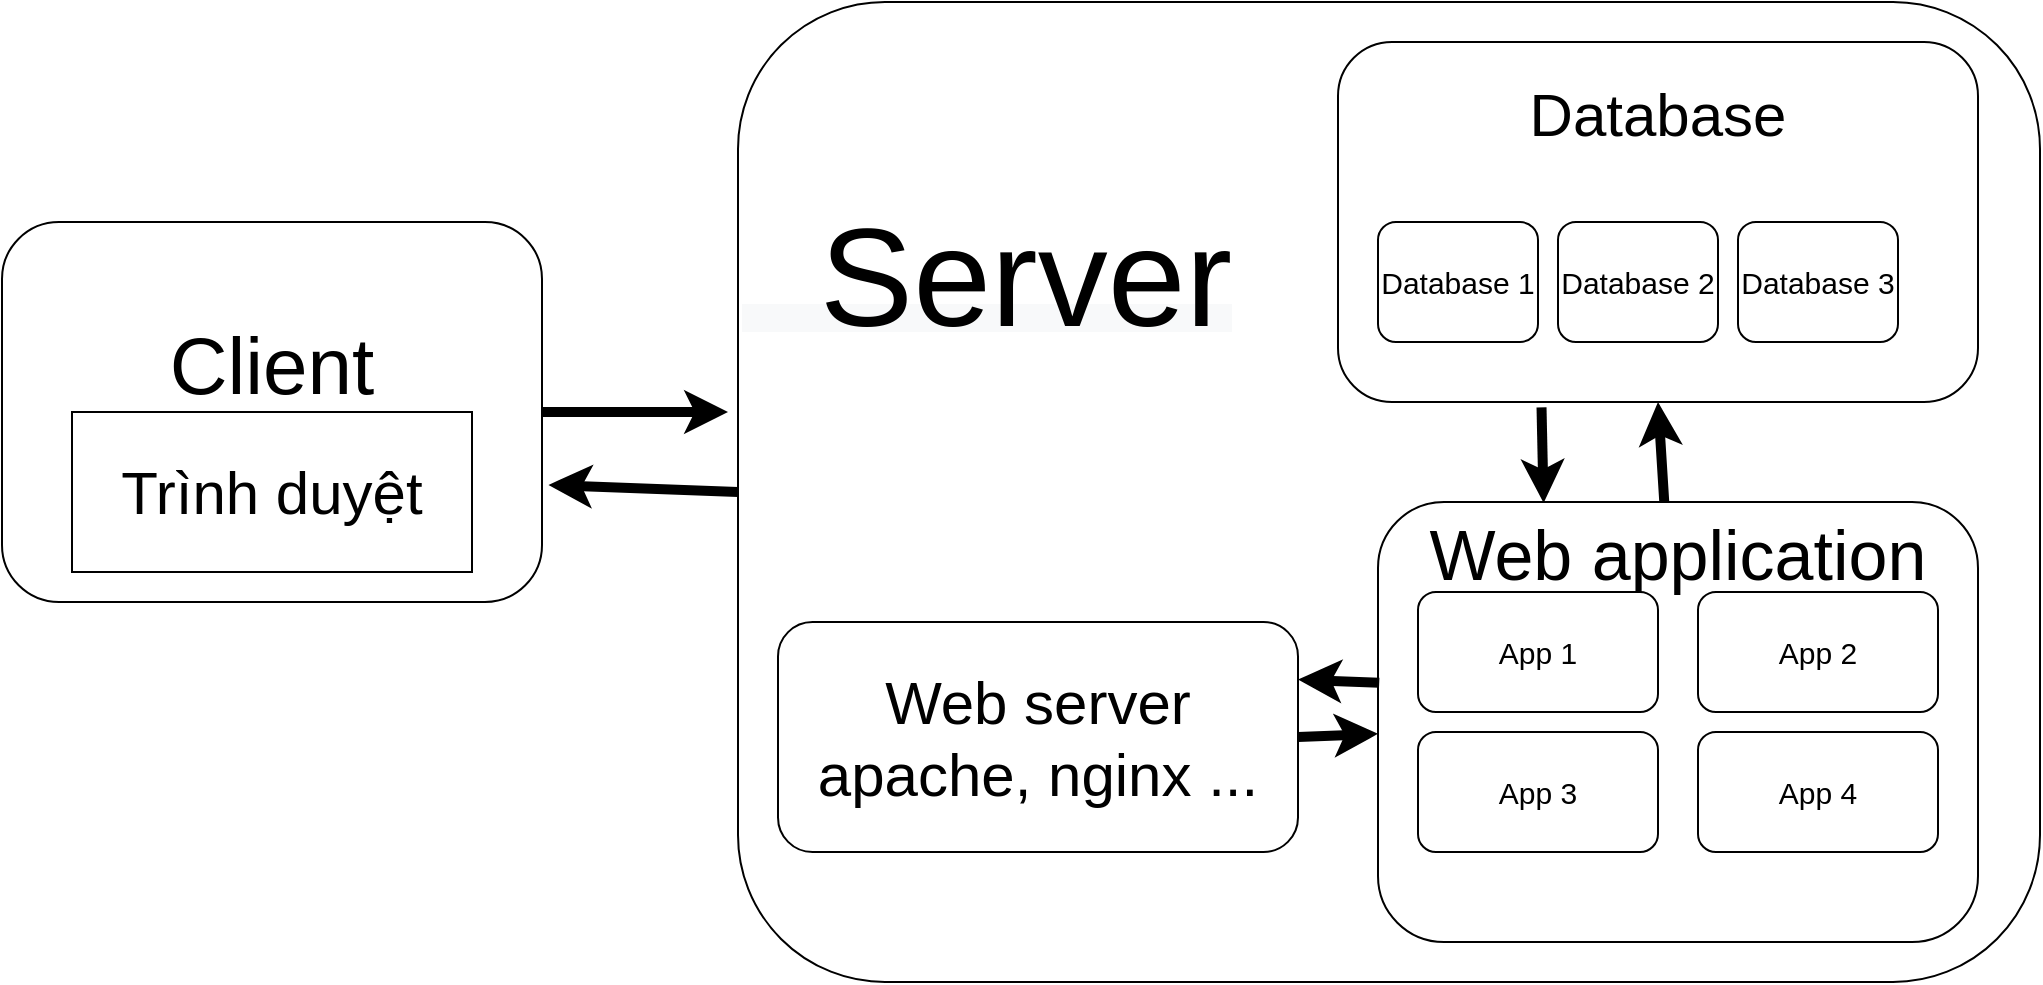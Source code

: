 <mxfile version="13.9.7" type="github">
  <diagram name="Page-1" id="822b0af5-4adb-64df-f703-e8dfc1f81529">
    <mxGraphModel dx="1113" dy="722" grid="1" gridSize="10" guides="1" tooltips="1" connect="1" arrows="1" fold="1" page="1" pageScale="1" pageWidth="1100" pageHeight="850" background="#ffffff" math="0" shadow="0">
      <root>
        <mxCell id="0" />
        <mxCell id="1" parent="0" />
        <mxCell id="nAGOUTTO9iNihq-CF8Dd-2" value="&lt;font style=&quot;font-size: 40px&quot;&gt;Client&lt;br&gt;&lt;br&gt;&lt;/font&gt;" style="rounded=1;whiteSpace=wrap;html=1;" vertex="1" parent="1">
          <mxGeometry x="42" y="210" width="270" height="190" as="geometry" />
        </mxCell>
        <mxCell id="nAGOUTTO9iNihq-CF8Dd-5" value="&lt;span style=&quot;color: rgb(0 , 0 , 0) ; font-family: &amp;#34;helvetica&amp;#34; ; font-style: normal ; font-weight: 400 ; letter-spacing: normal ; text-indent: 0px ; text-transform: none ; word-spacing: 0px ; background-color: rgb(248 , 249 , 250) ; display: inline ; float: none&quot;&gt;&lt;font style=&quot;font-size: 70px&quot;&gt;&amp;nbsp; Server&lt;br&gt;&lt;/font&gt;&lt;br&gt;&lt;br&gt;&lt;br&gt;&lt;br&gt;&lt;br&gt;&lt;br&gt;&lt;br&gt;&lt;br&gt;&lt;br&gt;&lt;br&gt;&lt;br&gt;&lt;br&gt;&lt;br&gt;&lt;br&gt;&lt;br&gt;&lt;/span&gt;" style="rounded=1;whiteSpace=wrap;html=1;align=left;" vertex="1" parent="1">
          <mxGeometry x="410" y="100" width="651" height="490" as="geometry" />
        </mxCell>
        <mxCell id="nAGOUTTO9iNihq-CF8Dd-6" value="" style="endArrow=classic;html=1;strokeWidth=5;exitX=1;exitY=0.5;exitDx=0;exitDy=0;" edge="1" parent="1" source="nAGOUTTO9iNihq-CF8Dd-2">
          <mxGeometry width="50" height="50" relative="1" as="geometry">
            <mxPoint x="370" y="397.5" as="sourcePoint" />
            <mxPoint x="405" y="305" as="targetPoint" />
          </mxGeometry>
        </mxCell>
        <mxCell id="nAGOUTTO9iNihq-CF8Dd-9" value="" style="endArrow=classic;html=1;strokeWidth=5;entryX=1.012;entryY=0.692;entryDx=0;entryDy=0;exitX=0;exitY=0.5;exitDx=0;exitDy=0;entryPerimeter=0;" edge="1" parent="1" source="nAGOUTTO9iNihq-CF8Dd-5" target="nAGOUTTO9iNihq-CF8Dd-2">
          <mxGeometry width="50" height="50" relative="1" as="geometry">
            <mxPoint x="440" y="390" as="sourcePoint" />
            <mxPoint x="380" y="490" as="targetPoint" />
          </mxGeometry>
        </mxCell>
        <mxCell id="nAGOUTTO9iNihq-CF8Dd-10" value="&lt;font style=&quot;font-size: 30px&quot;&gt;Web server&lt;br&gt;apache, nginx ...&lt;/font&gt;" style="rounded=1;whiteSpace=wrap;html=1;" vertex="1" parent="1">
          <mxGeometry x="430" y="410" width="260" height="115" as="geometry" />
        </mxCell>
        <mxCell id="nAGOUTTO9iNihq-CF8Dd-13" value="&lt;div&gt;&lt;span style=&quot;font-size: 30px&quot;&gt;Database&lt;/span&gt;&lt;/div&gt;&lt;font style=&quot;font-size: 30px&quot;&gt;&lt;br&gt;&lt;br&gt;&lt;br&gt;&lt;/font&gt;" style="rounded=1;whiteSpace=wrap;html=1;align=center;" vertex="1" parent="1">
          <mxGeometry x="710" y="120" width="320" height="180" as="geometry" />
        </mxCell>
        <mxCell id="nAGOUTTO9iNihq-CF8Dd-16" value="&lt;font style=&quot;font-size: 15px&quot;&gt;Database 1&lt;/font&gt;" style="rounded=1;whiteSpace=wrap;html=1;" vertex="1" parent="1">
          <mxGeometry x="730" y="210" width="80" height="60" as="geometry" />
        </mxCell>
        <mxCell id="nAGOUTTO9iNihq-CF8Dd-17" value="&lt;font style=&quot;font-size: 15px&quot;&gt;Database 2&lt;/font&gt;" style="rounded=1;whiteSpace=wrap;html=1;" vertex="1" parent="1">
          <mxGeometry x="820" y="210" width="80" height="60" as="geometry" />
        </mxCell>
        <mxCell id="nAGOUTTO9iNihq-CF8Dd-18" value="&lt;font style=&quot;font-size: 15px&quot;&gt;Database 3&lt;/font&gt;" style="rounded=1;whiteSpace=wrap;html=1;" vertex="1" parent="1">
          <mxGeometry x="910" y="210" width="80" height="60" as="geometry" />
        </mxCell>
        <mxCell id="nAGOUTTO9iNihq-CF8Dd-19" value="&lt;font style=&quot;font-size: 35px&quot;&gt;Web application&lt;br&gt;&lt;br&gt;&lt;br&gt;&lt;br&gt;&lt;br&gt;&lt;/font&gt;" style="rounded=1;whiteSpace=wrap;html=1;" vertex="1" parent="1">
          <mxGeometry x="730" y="350" width="300" height="220" as="geometry" />
        </mxCell>
        <mxCell id="nAGOUTTO9iNihq-CF8Dd-20" value="" style="endArrow=classic;html=1;strokeWidth=5;exitX=1;exitY=0.5;exitDx=0;exitDy=0;" edge="1" parent="1" source="nAGOUTTO9iNihq-CF8Dd-10" target="nAGOUTTO9iNihq-CF8Dd-19">
          <mxGeometry width="50" height="50" relative="1" as="geometry">
            <mxPoint x="560" y="410" as="sourcePoint" />
            <mxPoint x="610" y="360" as="targetPoint" />
          </mxGeometry>
        </mxCell>
        <mxCell id="nAGOUTTO9iNihq-CF8Dd-21" value="&lt;font style=&quot;font-size: 15px&quot;&gt;App 1&lt;/font&gt;" style="rounded=1;whiteSpace=wrap;html=1;" vertex="1" parent="1">
          <mxGeometry x="750" y="395" width="120" height="60" as="geometry" />
        </mxCell>
        <mxCell id="nAGOUTTO9iNihq-CF8Dd-22" value="&lt;font style=&quot;font-size: 15px&quot;&gt;App 2&lt;/font&gt;" style="rounded=1;whiteSpace=wrap;html=1;" vertex="1" parent="1">
          <mxGeometry x="890" y="395" width="120" height="60" as="geometry" />
        </mxCell>
        <mxCell id="nAGOUTTO9iNihq-CF8Dd-23" value="&lt;font style=&quot;font-size: 15px&quot;&gt;App 3&lt;/font&gt;" style="rounded=1;whiteSpace=wrap;html=1;" vertex="1" parent="1">
          <mxGeometry x="750" y="465" width="120" height="60" as="geometry" />
        </mxCell>
        <mxCell id="nAGOUTTO9iNihq-CF8Dd-24" value="&lt;font style=&quot;font-size: 15px&quot;&gt;App 4&lt;/font&gt;" style="rounded=1;whiteSpace=wrap;html=1;" vertex="1" parent="1">
          <mxGeometry x="890" y="465" width="120" height="60" as="geometry" />
        </mxCell>
        <mxCell id="nAGOUTTO9iNihq-CF8Dd-29" value="" style="endArrow=classic;html=1;strokeWidth=5;entryX=0.5;entryY=1;entryDx=0;entryDy=0;" edge="1" parent="1" source="nAGOUTTO9iNihq-CF8Dd-19" target="nAGOUTTO9iNihq-CF8Dd-13">
          <mxGeometry width="50" height="50" relative="1" as="geometry">
            <mxPoint x="550" y="390" as="sourcePoint" />
            <mxPoint x="600" y="340" as="targetPoint" />
          </mxGeometry>
        </mxCell>
        <mxCell id="nAGOUTTO9iNihq-CF8Dd-37" value="" style="endArrow=classic;html=1;strokeWidth=5;exitX=0.318;exitY=1.015;exitDx=0;exitDy=0;exitPerimeter=0;entryX=0.276;entryY=0.002;entryDx=0;entryDy=0;entryPerimeter=0;" edge="1" parent="1" source="nAGOUTTO9iNihq-CF8Dd-13" target="nAGOUTTO9iNihq-CF8Dd-19">
          <mxGeometry width="50" height="50" relative="1" as="geometry">
            <mxPoint x="550" y="390" as="sourcePoint" />
            <mxPoint x="600" y="340" as="targetPoint" />
          </mxGeometry>
        </mxCell>
        <mxCell id="nAGOUTTO9iNihq-CF8Dd-39" value="" style="endArrow=classic;html=1;strokeWidth=5;exitX=0.002;exitY=0.411;exitDx=0;exitDy=0;exitPerimeter=0;entryX=1;entryY=0.25;entryDx=0;entryDy=0;" edge="1" parent="1" source="nAGOUTTO9iNihq-CF8Dd-19" target="nAGOUTTO9iNihq-CF8Dd-10">
          <mxGeometry width="50" height="50" relative="1" as="geometry">
            <mxPoint x="550" y="390" as="sourcePoint" />
            <mxPoint x="600" y="340" as="targetPoint" />
          </mxGeometry>
        </mxCell>
        <mxCell id="nAGOUTTO9iNihq-CF8Dd-41" value="&lt;span style=&quot;font-size: 30px&quot;&gt;Trình duyệt&lt;/span&gt;" style="rounded=0;whiteSpace=wrap;html=1;" vertex="1" parent="1">
          <mxGeometry x="77" y="305" width="200" height="80" as="geometry" />
        </mxCell>
      </root>
    </mxGraphModel>
  </diagram>
</mxfile>
